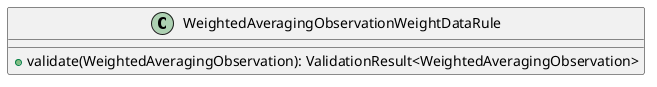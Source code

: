 @startuml

    class WeightedAveragingObservationWeightDataRule [[WeightedAveragingObservationWeightDataRule.html]] {
        +validate(WeightedAveragingObservation): ValidationResult<WeightedAveragingObservation>
    }

@enduml
